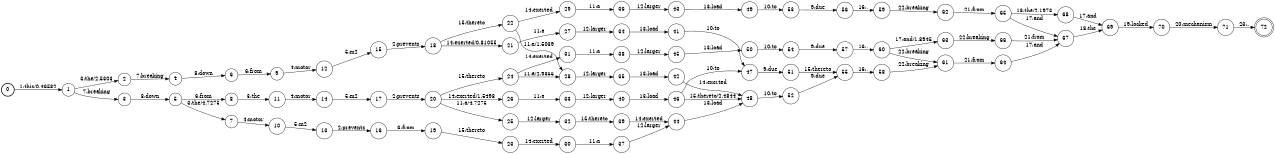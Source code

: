 digraph FST {
rankdir = LR;
size = "8.5,11";
label = "";
center = 1;
orientation = Portrait;
ranksep = "0.4";
nodesep = "0.25";
0 [label = "0", shape = circle, style = bold, fontsize = 14]
	0 -> 1 [label = "1:this/0.46582", fontsize = 14];
1 [label = "1", shape = circle, style = solid, fontsize = 14]
	1 -> 2 [label = "3:the/2.5303", fontsize = 14];
	1 -> 3 [label = "7:breaking", fontsize = 14];
2 [label = "2", shape = circle, style = solid, fontsize = 14]
	2 -> 4 [label = "7:breaking", fontsize = 14];
3 [label = "3", shape = circle, style = solid, fontsize = 14]
	3 -> 5 [label = "8:down", fontsize = 14];
4 [label = "4", shape = circle, style = solid, fontsize = 14]
	4 -> 6 [label = "8:down", fontsize = 14];
5 [label = "5", shape = circle, style = solid, fontsize = 14]
	5 -> 7 [label = "3:the/4.7275", fontsize = 14];
	5 -> 8 [label = "6:from", fontsize = 14];
6 [label = "6", shape = circle, style = solid, fontsize = 14]
	6 -> 9 [label = "6:from", fontsize = 14];
7 [label = "7", shape = circle, style = solid, fontsize = 14]
	7 -> 10 [label = "4:motor", fontsize = 14];
8 [label = "8", shape = circle, style = solid, fontsize = 14]
	8 -> 11 [label = "3:the", fontsize = 14];
9 [label = "9", shape = circle, style = solid, fontsize = 14]
	9 -> 12 [label = "4:motor", fontsize = 14];
10 [label = "10", shape = circle, style = solid, fontsize = 14]
	10 -> 13 [label = "5:m2", fontsize = 14];
11 [label = "11", shape = circle, style = solid, fontsize = 14]
	11 -> 14 [label = "4:motor", fontsize = 14];
12 [label = "12", shape = circle, style = solid, fontsize = 14]
	12 -> 15 [label = "5:m2", fontsize = 14];
13 [label = "13", shape = circle, style = solid, fontsize = 14]
	13 -> 16 [label = "2:prevents", fontsize = 14];
14 [label = "14", shape = circle, style = solid, fontsize = 14]
	14 -> 17 [label = "5:m2", fontsize = 14];
15 [label = "15", shape = circle, style = solid, fontsize = 14]
	15 -> 18 [label = "2:prevents", fontsize = 14];
16 [label = "16", shape = circle, style = solid, fontsize = 14]
	16 -> 19 [label = "6:from", fontsize = 14];
17 [label = "17", shape = circle, style = solid, fontsize = 14]
	17 -> 20 [label = "2:prevents", fontsize = 14];
18 [label = "18", shape = circle, style = solid, fontsize = 14]
	18 -> 21 [label = "14:exerted/0.81055", fontsize = 14];
	18 -> 22 [label = "15:thereto", fontsize = 14];
19 [label = "19", shape = circle, style = solid, fontsize = 14]
	19 -> 23 [label = "15:thereto", fontsize = 14];
20 [label = "20", shape = circle, style = solid, fontsize = 14]
	20 -> 25 [label = "11:a/4.7275", fontsize = 14];
	20 -> 26 [label = "14:exerted/1.5498", fontsize = 14];
	20 -> 24 [label = "15:thereto", fontsize = 14];
21 [label = "21", shape = circle, style = solid, fontsize = 14]
	21 -> 27 [label = "11:a", fontsize = 14];
22 [label = "22", shape = circle, style = solid, fontsize = 14]
	22 -> 28 [label = "11:a/1.5039", fontsize = 14];
	22 -> 29 [label = "14:exerted", fontsize = 14];
23 [label = "23", shape = circle, style = solid, fontsize = 14]
	23 -> 30 [label = "14:exerted", fontsize = 14];
24 [label = "24", shape = circle, style = solid, fontsize = 14]
	24 -> 28 [label = "11:a/2.9355", fontsize = 14];
	24 -> 31 [label = "14:exerted", fontsize = 14];
25 [label = "25", shape = circle, style = solid, fontsize = 14]
	25 -> 32 [label = "12:larger", fontsize = 14];
26 [label = "26", shape = circle, style = solid, fontsize = 14]
	26 -> 33 [label = "11:a", fontsize = 14];
27 [label = "27", shape = circle, style = solid, fontsize = 14]
	27 -> 34 [label = "12:larger", fontsize = 14];
28 [label = "28", shape = circle, style = solid, fontsize = 14]
	28 -> 35 [label = "12:larger", fontsize = 14];
29 [label = "29", shape = circle, style = solid, fontsize = 14]
	29 -> 36 [label = "11:a", fontsize = 14];
30 [label = "30", shape = circle, style = solid, fontsize = 14]
	30 -> 37 [label = "11:a", fontsize = 14];
31 [label = "31", shape = circle, style = solid, fontsize = 14]
	31 -> 38 [label = "11:a", fontsize = 14];
32 [label = "32", shape = circle, style = solid, fontsize = 14]
	32 -> 39 [label = "15:thereto", fontsize = 14];
33 [label = "33", shape = circle, style = solid, fontsize = 14]
	33 -> 40 [label = "12:larger", fontsize = 14];
34 [label = "34", shape = circle, style = solid, fontsize = 14]
	34 -> 41 [label = "13:load", fontsize = 14];
35 [label = "35", shape = circle, style = solid, fontsize = 14]
	35 -> 42 [label = "13:load", fontsize = 14];
36 [label = "36", shape = circle, style = solid, fontsize = 14]
	36 -> 43 [label = "12:larger", fontsize = 14];
37 [label = "37", shape = circle, style = solid, fontsize = 14]
	37 -> 44 [label = "12:larger", fontsize = 14];
38 [label = "38", shape = circle, style = solid, fontsize = 14]
	38 -> 45 [label = "12:larger", fontsize = 14];
39 [label = "39", shape = circle, style = solid, fontsize = 14]
	39 -> 44 [label = "14:exerted", fontsize = 14];
40 [label = "40", shape = circle, style = solid, fontsize = 14]
	40 -> 46 [label = "13:load", fontsize = 14];
41 [label = "41", shape = circle, style = solid, fontsize = 14]
	41 -> 47 [label = "10:to", fontsize = 14];
42 [label = "42", shape = circle, style = solid, fontsize = 14]
	42 -> 48 [label = "14:exerted", fontsize = 14];
43 [label = "43", shape = circle, style = solid, fontsize = 14]
	43 -> 49 [label = "13:load", fontsize = 14];
44 [label = "44", shape = circle, style = solid, fontsize = 14]
	44 -> 48 [label = "13:load", fontsize = 14];
45 [label = "45", shape = circle, style = solid, fontsize = 14]
	45 -> 50 [label = "13:load", fontsize = 14];
46 [label = "46", shape = circle, style = solid, fontsize = 14]
	46 -> 47 [label = "10:to", fontsize = 14];
	46 -> 48 [label = "15:thereto/2.4844", fontsize = 14];
47 [label = "47", shape = circle, style = solid, fontsize = 14]
	47 -> 51 [label = "9:due", fontsize = 14];
48 [label = "48", shape = circle, style = solid, fontsize = 14]
	48 -> 52 [label = "10:to", fontsize = 14];
49 [label = "49", shape = circle, style = solid, fontsize = 14]
	49 -> 53 [label = "10:to", fontsize = 14];
50 [label = "50", shape = circle, style = solid, fontsize = 14]
	50 -> 54 [label = "10:to", fontsize = 14];
51 [label = "51", shape = circle, style = solid, fontsize = 14]
	51 -> 55 [label = "15:thereto", fontsize = 14];
52 [label = "52", shape = circle, style = solid, fontsize = 14]
	52 -> 55 [label = "9:due", fontsize = 14];
53 [label = "53", shape = circle, style = solid, fontsize = 14]
	53 -> 56 [label = "9:due", fontsize = 14];
54 [label = "54", shape = circle, style = solid, fontsize = 14]
	54 -> 57 [label = "9:due", fontsize = 14];
55 [label = "55", shape = circle, style = solid, fontsize = 14]
	55 -> 58 [label = "16:,", fontsize = 14];
56 [label = "56", shape = circle, style = solid, fontsize = 14]
	56 -> 59 [label = "16:,", fontsize = 14];
57 [label = "57", shape = circle, style = solid, fontsize = 14]
	57 -> 60 [label = "16:,", fontsize = 14];
58 [label = "58", shape = circle, style = solid, fontsize = 14]
	58 -> 61 [label = "22:breaking", fontsize = 14];
59 [label = "59", shape = circle, style = solid, fontsize = 14]
	59 -> 62 [label = "22:breaking", fontsize = 14];
60 [label = "60", shape = circle, style = solid, fontsize = 14]
	60 -> 61 [label = "22:breaking", fontsize = 14];
	60 -> 63 [label = "17:and/1.8945", fontsize = 14];
61 [label = "61", shape = circle, style = solid, fontsize = 14]
	61 -> 64 [label = "21:from", fontsize = 14];
62 [label = "62", shape = circle, style = solid, fontsize = 14]
	62 -> 65 [label = "21:from", fontsize = 14];
63 [label = "63", shape = circle, style = solid, fontsize = 14]
	63 -> 66 [label = "22:breaking", fontsize = 14];
64 [label = "64", shape = circle, style = solid, fontsize = 14]
	64 -> 67 [label = "17:and", fontsize = 14];
65 [label = "65", shape = circle, style = solid, fontsize = 14]
	65 -> 68 [label = "18:the/2.1973", fontsize = 14];
	65 -> 67 [label = "17:and", fontsize = 14];
66 [label = "66", shape = circle, style = solid, fontsize = 14]
	66 -> 67 [label = "21:from", fontsize = 14];
67 [label = "67", shape = circle, style = solid, fontsize = 14]
	67 -> 69 [label = "18:the", fontsize = 14];
68 [label = "68", shape = circle, style = solid, fontsize = 14]
	68 -> 69 [label = "17:and", fontsize = 14];
69 [label = "69", shape = circle, style = solid, fontsize = 14]
	69 -> 70 [label = "19:locked", fontsize = 14];
70 [label = "70", shape = circle, style = solid, fontsize = 14]
	70 -> 71 [label = "20:mechanism", fontsize = 14];
71 [label = "71", shape = circle, style = solid, fontsize = 14]
	71 -> 72 [label = "23:.", fontsize = 14];
72 [label = "72", shape = doublecircle, style = solid, fontsize = 14]
}
